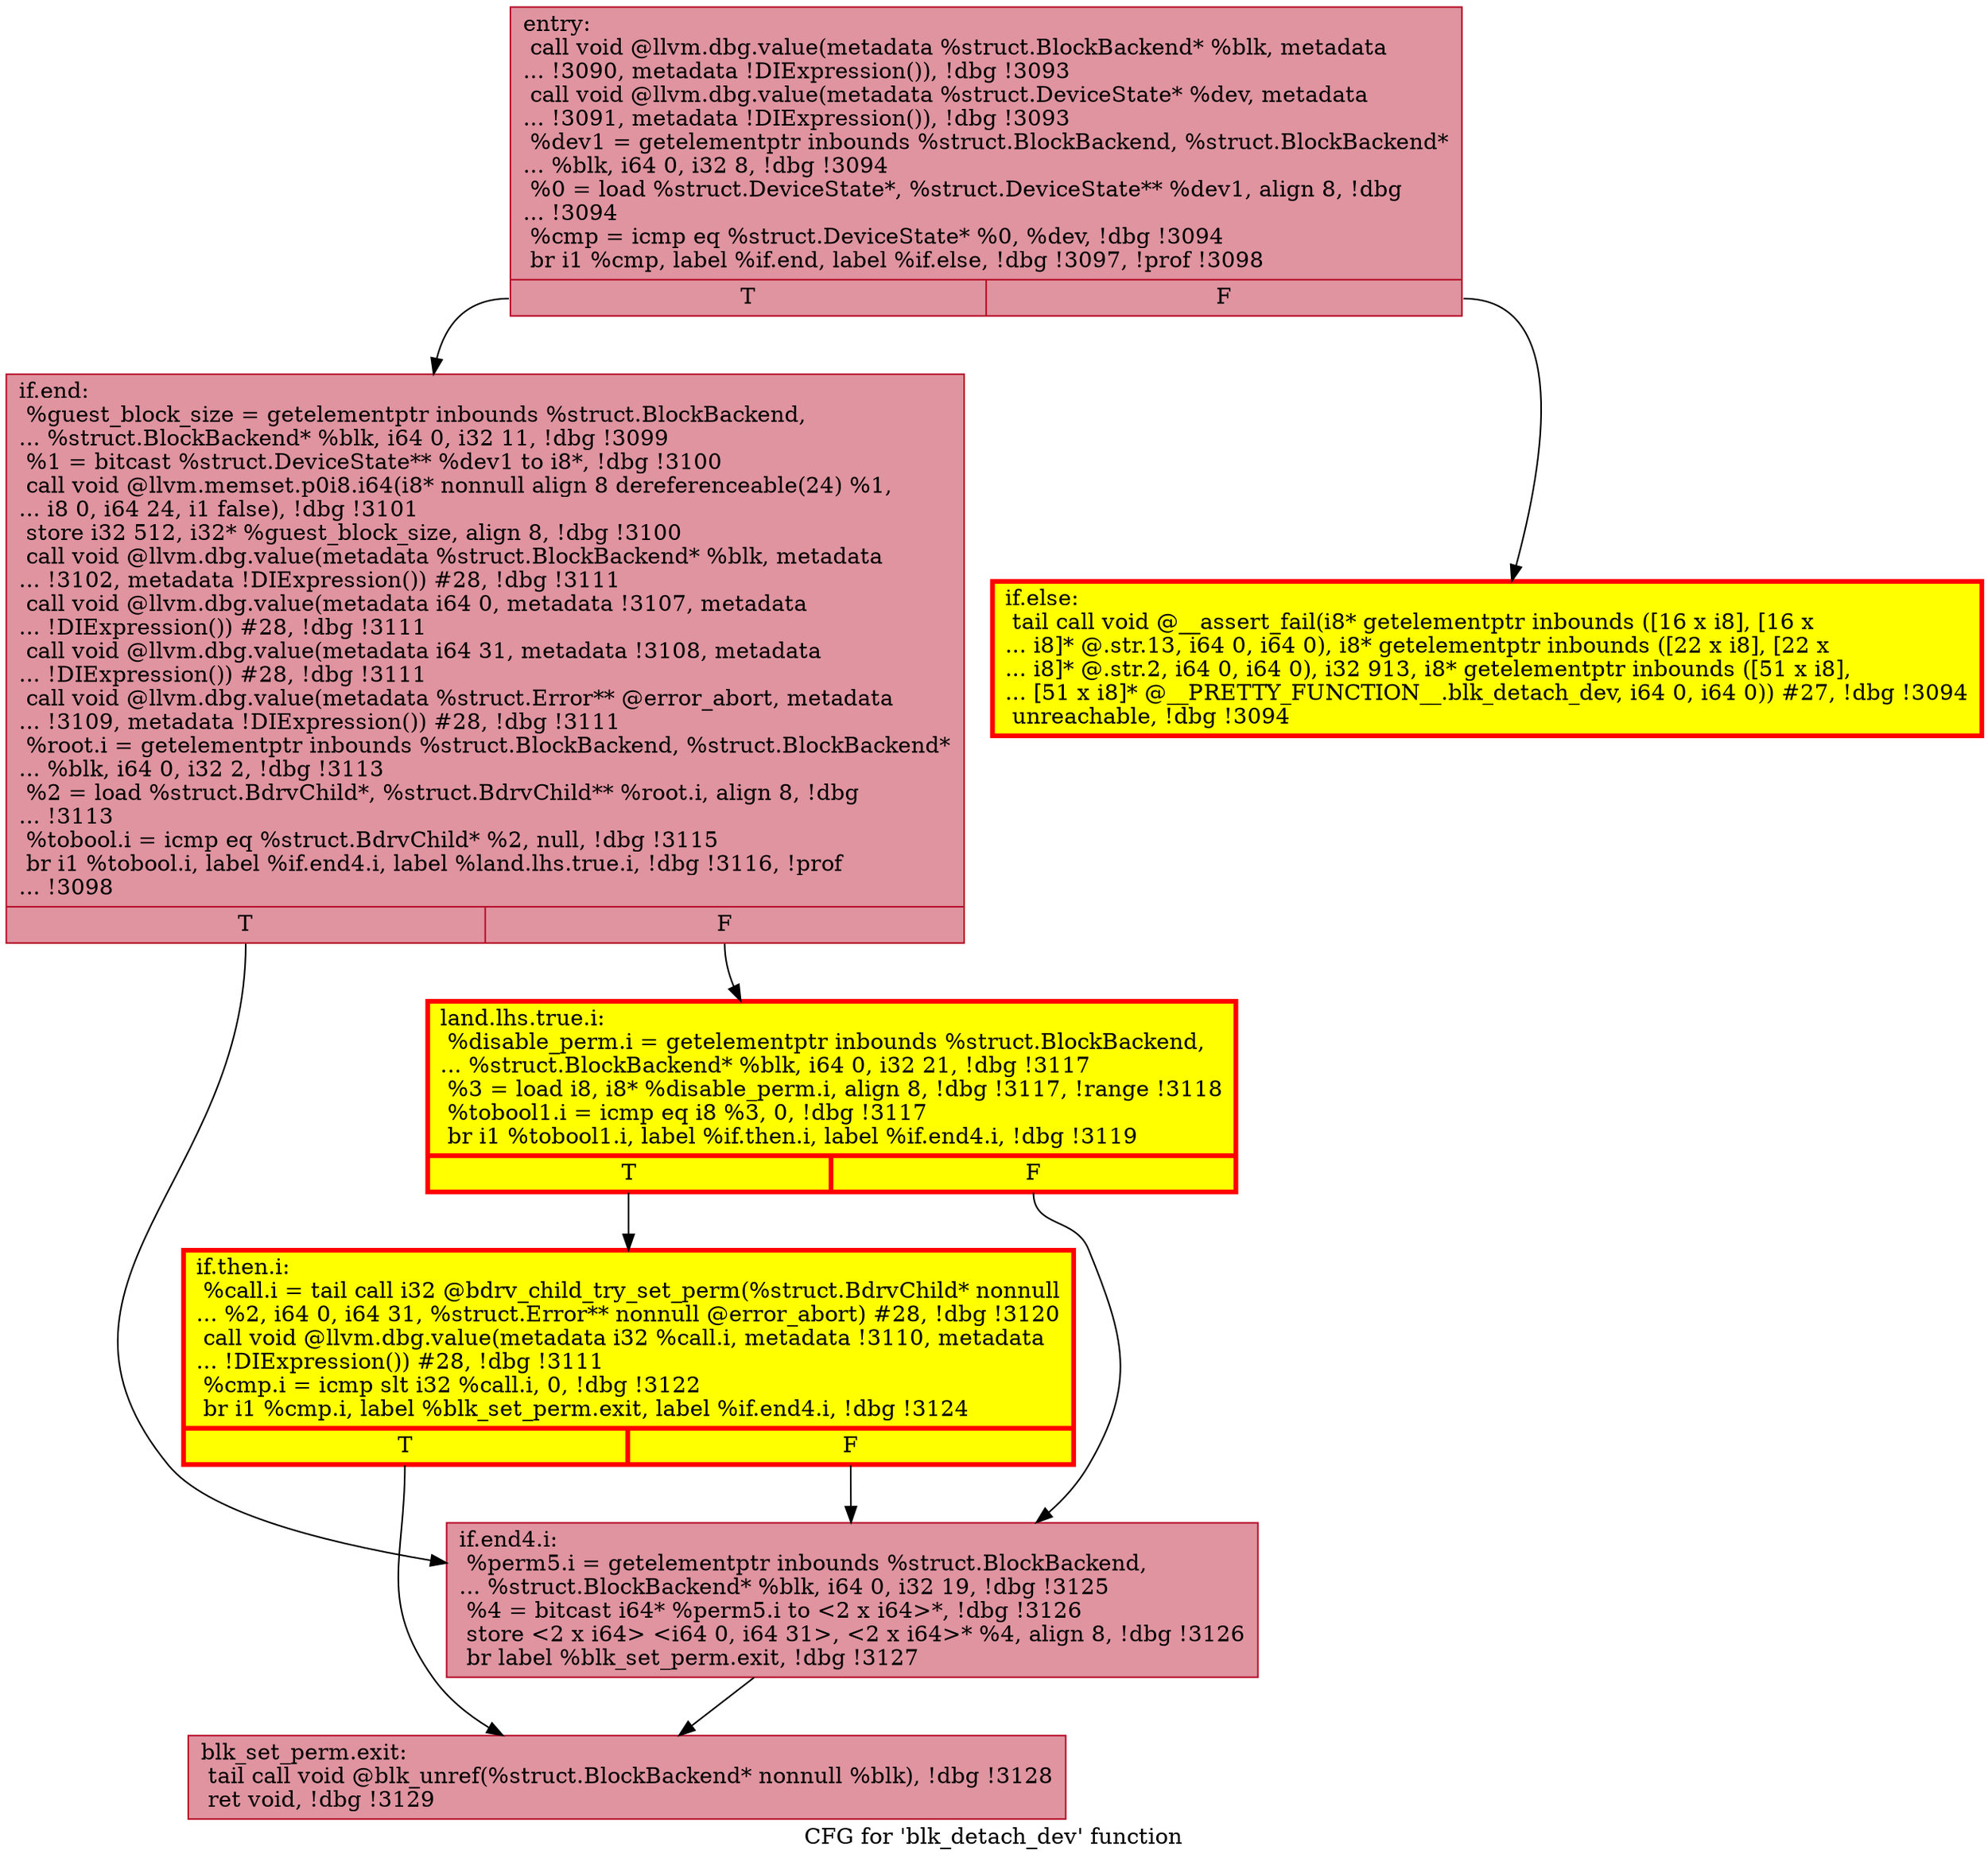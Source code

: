 digraph "CFG for 'blk_detach_dev' function" {
	label="CFG for 'blk_detach_dev' function";

	Node0x55d70fc10910 [shape=record,color="#b70d28ff", style=filled, fillcolor="#b70d2870",label="{entry:\l  call void @llvm.dbg.value(metadata %struct.BlockBackend* %blk, metadata\l... !3090, metadata !DIExpression()), !dbg !3093\l  call void @llvm.dbg.value(metadata %struct.DeviceState* %dev, metadata\l... !3091, metadata !DIExpression()), !dbg !3093\l  %dev1 = getelementptr inbounds %struct.BlockBackend, %struct.BlockBackend*\l... %blk, i64 0, i32 8, !dbg !3094\l  %0 = load %struct.DeviceState*, %struct.DeviceState** %dev1, align 8, !dbg\l... !3094\l  %cmp = icmp eq %struct.DeviceState* %0, %dev, !dbg !3094\l  br i1 %cmp, label %if.end, label %if.else, !dbg !3097, !prof !3098\l|{<s0>T|<s1>F}}"];
	Node0x55d70fc10910:s0 -> Node0x55d70fc15050;
	Node0x55d70fc10910:s1 -> Node0x55d70fc150a0;
	Node0x55d70fc150a0 [shape=record,penwidth=3.0, style="filled", color="red", fillcolor="yellow",label="{if.else:                                          \l  tail call void @__assert_fail(i8* getelementptr inbounds ([16 x i8], [16 x\l... i8]* @.str.13, i64 0, i64 0), i8* getelementptr inbounds ([22 x i8], [22 x\l... i8]* @.str.2, i64 0, i64 0), i32 913, i8* getelementptr inbounds ([51 x i8],\l... [51 x i8]* @__PRETTY_FUNCTION__.blk_detach_dev, i64 0, i64 0)) #27, !dbg !3094\l  unreachable, !dbg !3094\l}"];
	Node0x55d70fc15050 [shape=record,color="#b70d28ff", style=filled, fillcolor="#b70d2870",label="{if.end:                                           \l  %guest_block_size = getelementptr inbounds %struct.BlockBackend,\l... %struct.BlockBackend* %blk, i64 0, i32 11, !dbg !3099\l  %1 = bitcast %struct.DeviceState** %dev1 to i8*, !dbg !3100\l  call void @llvm.memset.p0i8.i64(i8* nonnull align 8 dereferenceable(24) %1,\l... i8 0, i64 24, i1 false), !dbg !3101\l  store i32 512, i32* %guest_block_size, align 8, !dbg !3100\l  call void @llvm.dbg.value(metadata %struct.BlockBackend* %blk, metadata\l... !3102, metadata !DIExpression()) #28, !dbg !3111\l  call void @llvm.dbg.value(metadata i64 0, metadata !3107, metadata\l... !DIExpression()) #28, !dbg !3111\l  call void @llvm.dbg.value(metadata i64 31, metadata !3108, metadata\l... !DIExpression()) #28, !dbg !3111\l  call void @llvm.dbg.value(metadata %struct.Error** @error_abort, metadata\l... !3109, metadata !DIExpression()) #28, !dbg !3111\l  %root.i = getelementptr inbounds %struct.BlockBackend, %struct.BlockBackend*\l... %blk, i64 0, i32 2, !dbg !3113\l  %2 = load %struct.BdrvChild*, %struct.BdrvChild** %root.i, align 8, !dbg\l... !3113\l  %tobool.i = icmp eq %struct.BdrvChild* %2, null, !dbg !3115\l  br i1 %tobool.i, label %if.end4.i, label %land.lhs.true.i, !dbg !3116, !prof\l... !3098\l|{<s0>T|<s1>F}}"];
	Node0x55d70fc15050:s0 -> Node0x55d70fb24700;
	Node0x55d70fc15050:s1 -> Node0x55d70fb7f610;
	Node0x55d70fb7f610 [shape=record,penwidth=3.0, style="filled", color="red", fillcolor="yellow",label="{land.lhs.true.i:                                  \l  %disable_perm.i = getelementptr inbounds %struct.BlockBackend,\l... %struct.BlockBackend* %blk, i64 0, i32 21, !dbg !3117\l  %3 = load i8, i8* %disable_perm.i, align 8, !dbg !3117, !range !3118\l  %tobool1.i = icmp eq i8 %3, 0, !dbg !3117\l  br i1 %tobool1.i, label %if.then.i, label %if.end4.i, !dbg !3119\l|{<s0>T|<s1>F}}"];
	Node0x55d70fb7f610:s0 -> Node0x55d70fd01ae0;
	Node0x55d70fb7f610:s1 -> Node0x55d70fb24700;
	Node0x55d70fd01ae0 [shape=record,penwidth=3.0, style="filled", color="red", fillcolor="yellow",label="{if.then.i:                                        \l  %call.i = tail call i32 @bdrv_child_try_set_perm(%struct.BdrvChild* nonnull\l... %2, i64 0, i64 31, %struct.Error** nonnull @error_abort) #28, !dbg !3120\l  call void @llvm.dbg.value(metadata i32 %call.i, metadata !3110, metadata\l... !DIExpression()) #28, !dbg !3111\l  %cmp.i = icmp slt i32 %call.i, 0, !dbg !3122\l  br i1 %cmp.i, label %blk_set_perm.exit, label %if.end4.i, !dbg !3124\l|{<s0>T|<s1>F}}"];
	Node0x55d70fd01ae0:s0 -> Node0x55d70fe8ec00;
	Node0x55d70fd01ae0:s1 -> Node0x55d70fb24700;
	Node0x55d70fb24700 [shape=record,color="#b70d28ff", style=filled, fillcolor="#b70d2870",label="{if.end4.i:                                        \l  %perm5.i = getelementptr inbounds %struct.BlockBackend,\l... %struct.BlockBackend* %blk, i64 0, i32 19, !dbg !3125\l  %4 = bitcast i64* %perm5.i to \<2 x i64\>*, !dbg !3126\l  store \<2 x i64\> \<i64 0, i64 31\>, \<2 x i64\>* %4, align 8, !dbg !3126\l  br label %blk_set_perm.exit, !dbg !3127\l}"];
	Node0x55d70fb24700 -> Node0x55d70fe8ec00;
	Node0x55d70fe8ec00 [shape=record,color="#b70d28ff", style=filled, fillcolor="#b70d2870",label="{blk_set_perm.exit:                                \l  tail call void @blk_unref(%struct.BlockBackend* nonnull %blk), !dbg !3128\l  ret void, !dbg !3129\l}"];
}

